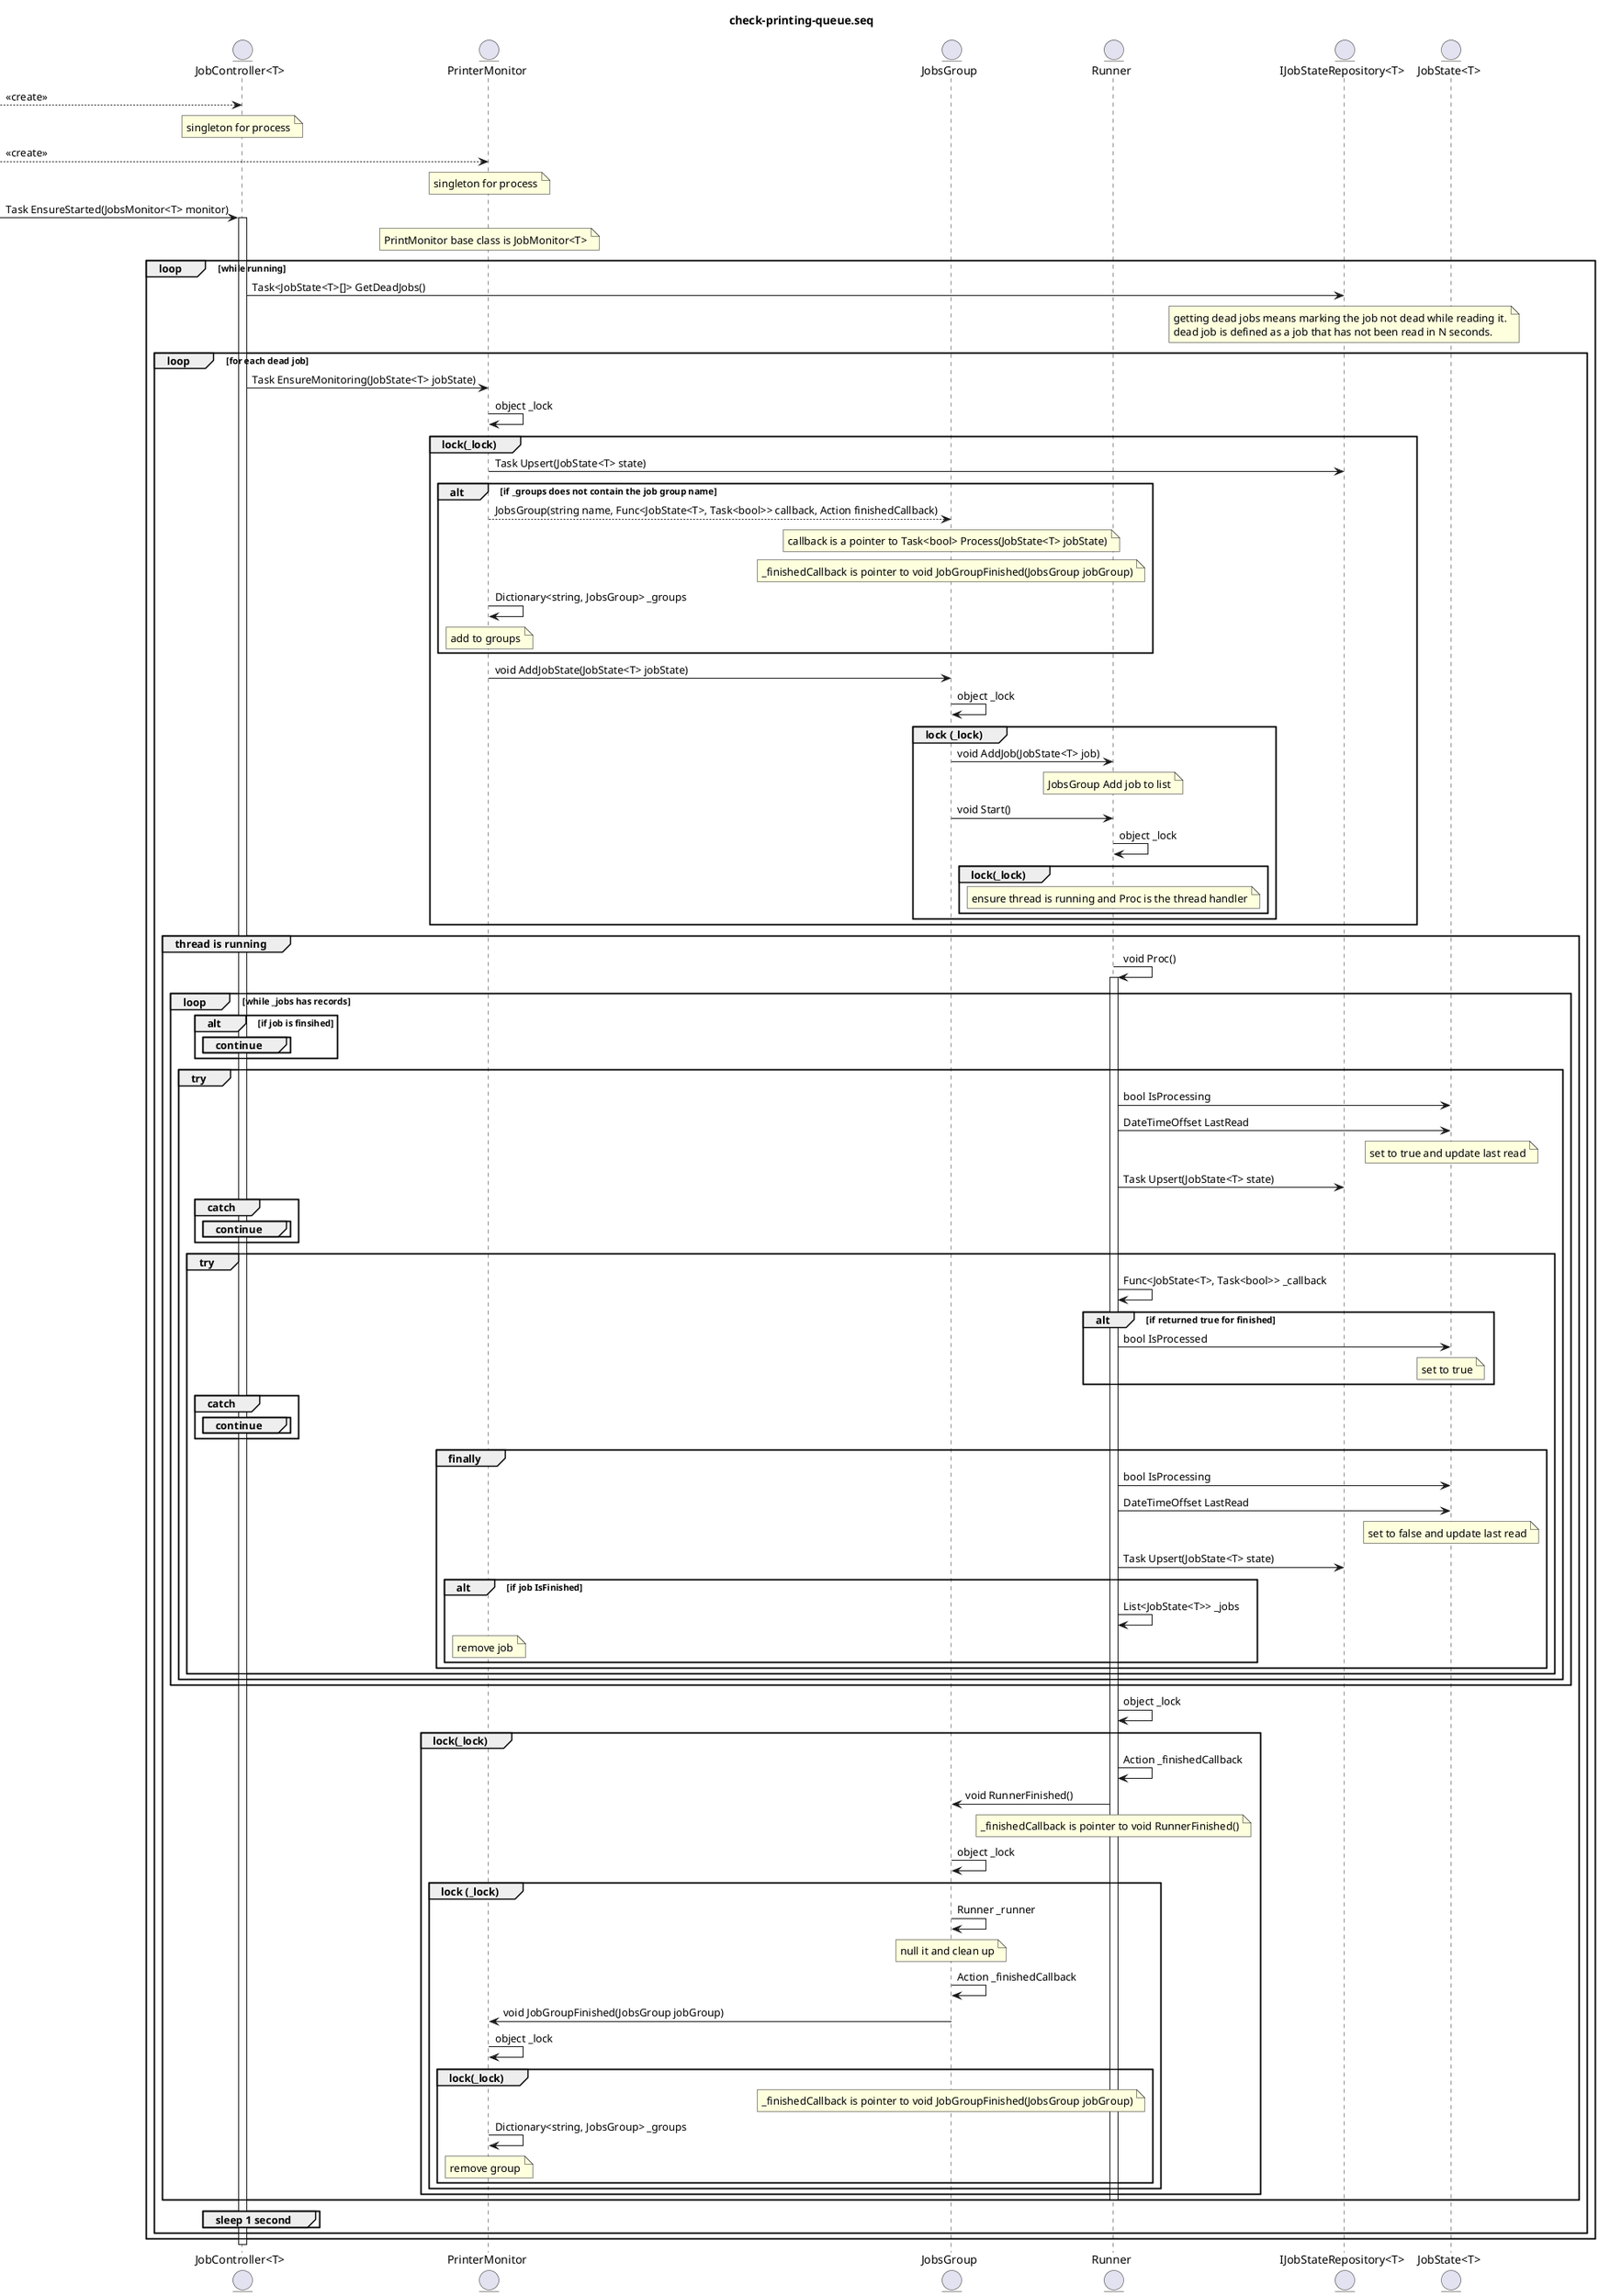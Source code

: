 @startuml

title check-printing-queue.seq

entity "JobController<T>" as jc
entity "PrinterMonitor" as jm
entity JobsGroup
entity Runner
entity "IJobStateRepository<T>" as jr
entity "JobState<T>" as js
--> jc : <<create>>

note over jc: singleton for process

--> jm : <<create>>

note over jm: singleton for process

-> jc : Task EnsureStarted(JobsMonitor<T> monitor)

note over jm: PrintMonitor base class is JobMonitor<T>

activate jc
loop while running
    jc -> jr : Task<JobState<T>[]> GetDeadJobs()

    note over jr
    getting dead jobs means marking the job not dead while reading it.
    dead job is defined as a job that has not been read in N seconds.
    end note

    loop for each dead job
        jc -> jm : Task EnsureMonitoring(JobState<T> jobState)
        jm -> jm : object _lock
        group lock(_lock)
            jm -> jr : Task Upsert(JobState<T> state)
            alt if _groups does not contain the job group name
                jm --> JobsGroup : JobsGroup(string name, Func<JobState<T>, Task<bool>> callback, Action finishedCallback)

                note over JobsGroup: callback is a pointer to Task<bool> Process(JobState<T> jobState)

                note over JobsGroup : _finishedCallback is pointer to void JobGroupFinished(JobsGroup jobGroup)

                jm -> jm : Dictionary<string, JobsGroup> _groups

                note over jm : add to groups

            end
            jm -> JobsGroup : void AddJobState(JobState<T> jobState)
            JobsGroup -> JobsGroup : object _lock
            group lock (_lock)
                JobsGroup -> Runner : void AddJob(JobState<T> job)

                note over Runner: JobsGroup Add job to list

                JobsGroup -> Runner : void Start()
                Runner -> Runner : object _lock
                group lock(_lock)

                    note over Runner : ensure thread is running and Proc is the thread handler

                end
            end
        end
        group thread is running
            Runner -> Runner : void Proc()
            activate Runner
            loop while _jobs has records
                alt if job is finsihed
                    group continue
                    end
                end
                group try
                    Runner -> js : bool IsProcessing
                    Runner -> js : DateTimeOffset LastRead

                    note over js: set to true and update last read

                    Runner -> jr : Task Upsert(JobState<T> state)
                    group catch
                        group continue
                        end
                    end
                    group try
                        Runner -> Runner : Func<JobState<T>, Task<bool>> _callback
                        alt if returned true for finished
                            Runner -> js : bool IsProcessed

                            note over js: set to true

                        end
                        group catch
                            group continue
                            end
                        end
                        group finally
                            Runner -> js : bool IsProcessing
                            Runner -> js : DateTimeOffset LastRead

                            note over js: set to false and update last read

                            Runner -> jr : Task Upsert(JobState<T> state)
                            alt if job IsFinished
                                Runner -> Runner : List<JobState<T>> _jobs

                                note over jm: remove job

                            end
                        end
                    end
                end
            end
            Runner -> Runner : object _lock
            group lock(_lock)
                Runner -> Runner : Action _finishedCallback
                Runner -> JobsGroup : void RunnerFinished()

                note over Runner: _finishedCallback is pointer to void RunnerFinished()

                JobsGroup -> JobsGroup : object _lock
                group lock (_lock)
                    JobsGroup -> JobsGroup : Runner _runner

                    note over JobsGroup : null it and clean up

                    JobsGroup -> JobsGroup : Action _finishedCallback
                    JobsGroup -> jm : void JobGroupFinished(JobsGroup jobGroup)
                    jm -> jm : object _lock
                    group lock(_lock)

                        note over JobsGroup: _finishedCallback is pointer to void JobGroupFinished(JobsGroup jobGroup)

                        jm -> jm : Dictionary<string, JobsGroup> _groups

                        note over jm : remove group

                    end
                end
            end
            deactivate Runner
        end
        group sleep 1 second
        end
    end
end
deactivate jc
@enduml
